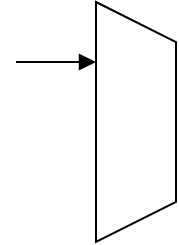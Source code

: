 <mxfile version="20.2.2" type="github">
  <diagram id="3_wPpgvkuWtoIOWU1W60" name="第 1 页">
    <mxGraphModel dx="943" dy="528" grid="1" gridSize="10" guides="1" tooltips="1" connect="1" arrows="1" fold="1" page="1" pageScale="1" pageWidth="827" pageHeight="1169" math="0" shadow="0">
      <root>
        <mxCell id="0" />
        <mxCell id="1" parent="0" />
        <mxCell id="OYKOysc072QLXoENthEY-13" value="" style="shape=trapezoid;perimeter=trapezoidPerimeter;whiteSpace=wrap;html=1;fixedSize=1;rotation=90;" vertex="1" parent="1">
          <mxGeometry x="310" y="260" width="120" height="40" as="geometry" />
        </mxCell>
        <mxCell id="OYKOysc072QLXoENthEY-14" value="" style="endArrow=block;html=1;rounded=0;entryX=0.25;entryY=1;entryDx=0;entryDy=0;endFill=1;" edge="1" parent="1" target="OYKOysc072QLXoENthEY-13">
          <mxGeometry width="50" height="50" relative="1" as="geometry">
            <mxPoint x="310" y="250" as="sourcePoint" />
            <mxPoint x="390" y="270" as="targetPoint" />
          </mxGeometry>
        </mxCell>
      </root>
    </mxGraphModel>
  </diagram>
</mxfile>
